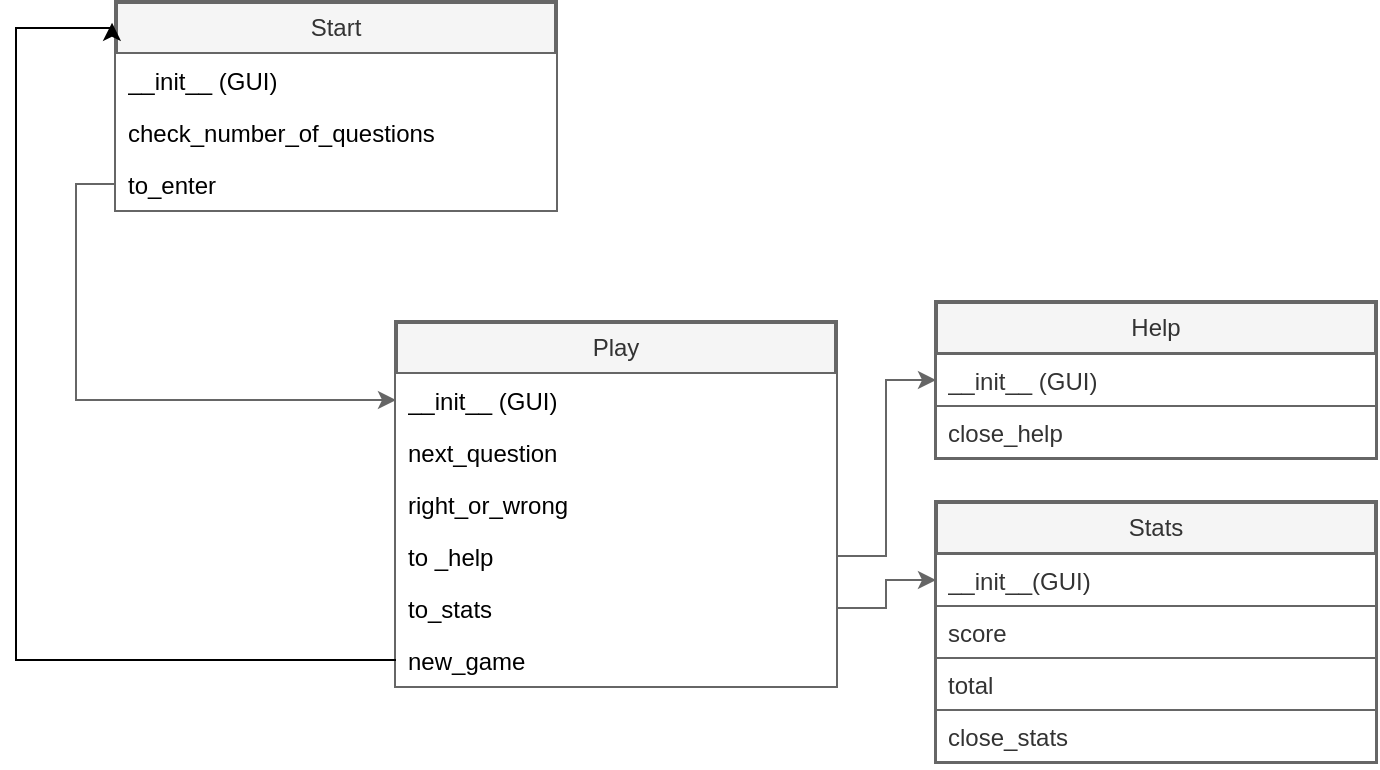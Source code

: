 <mxfile version="22.0.8" type="onedrive" pages="6">
  <diagram id="q4QRCIhPtgPqIYOZLD8e" name="Structure">
    <mxGraphModel grid="0" page="1" gridSize="10" guides="1" tooltips="1" connect="1" arrows="1" fold="1" pageScale="1" pageWidth="850" pageHeight="1100" background="none" math="0" shadow="0">
      <root>
        <mxCell id="0" />
        <mxCell id="1" parent="0" />
        <mxCell id="pxI5KGZHbqPPpn1gUXsG-1" value="Start" style="swimlane;fontStyle=0;childLayout=stackLayout;horizontal=1;startSize=26;horizontalStack=0;resizeParent=1;resizeParentMax=0;resizeLast=0;collapsible=1;marginBottom=0;whiteSpace=wrap;html=1;strokeWidth=2;fillColor=#f5f5f5;fontColor=#333333;strokeColor=#666666;" vertex="1" parent="1">
          <mxGeometry x="90" y="150" width="220" height="104" as="geometry" />
        </mxCell>
        <mxCell id="pxI5KGZHbqPPpn1gUXsG-2" value="__init__ (GUI)" style="text;align=left;verticalAlign=top;spacingLeft=4;spacingRight=4;overflow=hidden;rotatable=0;points=[[0,0.5],[1,0.5]];portConstraint=eastwest;whiteSpace=wrap;html=1;fillColor=default;" vertex="1" parent="pxI5KGZHbqPPpn1gUXsG-1">
          <mxGeometry y="26" width="220" height="26" as="geometry" />
        </mxCell>
        <mxCell id="pxI5KGZHbqPPpn1gUXsG-3" value="check_number_of_questions" style="text;align=left;verticalAlign=top;spacingLeft=4;spacingRight=4;overflow=hidden;rotatable=0;points=[[0,0.5],[1,0.5]];portConstraint=eastwest;whiteSpace=wrap;html=1;fillColor=default;" vertex="1" parent="pxI5KGZHbqPPpn1gUXsG-1">
          <mxGeometry y="52" width="220" height="26" as="geometry" />
        </mxCell>
        <mxCell id="pxI5KGZHbqPPpn1gUXsG-4" value="to_enter" style="text;align=left;verticalAlign=top;spacingLeft=4;spacingRight=4;overflow=hidden;rotatable=0;points=[[0,0.5],[1,0.5]];portConstraint=eastwest;whiteSpace=wrap;html=1;fillColor=default;" vertex="1" parent="pxI5KGZHbqPPpn1gUXsG-1">
          <mxGeometry y="78" width="220" height="26" as="geometry" />
        </mxCell>
        <mxCell id="pxI5KGZHbqPPpn1gUXsG-5" value="Play" style="swimlane;fontStyle=0;childLayout=stackLayout;horizontal=1;startSize=26;horizontalStack=0;resizeParent=1;resizeParentMax=0;resizeLast=0;collapsible=1;marginBottom=0;whiteSpace=wrap;html=1;strokeWidth=2;fillColor=#f5f5f5;fontColor=#333333;strokeColor=#666666;" vertex="1" parent="1">
          <mxGeometry x="230" y="310" width="220" height="182" as="geometry" />
        </mxCell>
        <mxCell id="pxI5KGZHbqPPpn1gUXsG-6" value="__init__ (GUI)" style="text;align=left;verticalAlign=top;spacingLeft=4;spacingRight=4;overflow=hidden;rotatable=0;points=[[0,0.5],[1,0.5]];portConstraint=eastwest;whiteSpace=wrap;html=1;fillColor=#FFFFFF;" vertex="1" parent="pxI5KGZHbqPPpn1gUXsG-5">
          <mxGeometry y="26" width="220" height="26" as="geometry" />
        </mxCell>
        <mxCell id="pxI5KGZHbqPPpn1gUXsG-7" value="next_question" style="text;align=left;verticalAlign=top;spacingLeft=4;spacingRight=4;overflow=hidden;rotatable=0;points=[[0,0.5],[1,0.5]];portConstraint=eastwest;whiteSpace=wrap;html=1;fillColor=#FFFFFF;" vertex="1" parent="pxI5KGZHbqPPpn1gUXsG-5">
          <mxGeometry y="52" width="220" height="26" as="geometry" />
        </mxCell>
        <mxCell id="pxI5KGZHbqPPpn1gUXsG-8" value="right_or_wrong" style="text;align=left;verticalAlign=top;spacingLeft=4;spacingRight=4;overflow=hidden;rotatable=0;points=[[0,0.5],[1,0.5]];portConstraint=eastwest;whiteSpace=wrap;html=1;fillColor=#FFFFFF;" vertex="1" parent="pxI5KGZHbqPPpn1gUXsG-5">
          <mxGeometry y="78" width="220" height="26" as="geometry" />
        </mxCell>
        <mxCell id="pxI5KGZHbqPPpn1gUXsG-22" value="to _help" style="text;align=left;verticalAlign=top;spacingLeft=4;spacingRight=4;overflow=hidden;rotatable=0;points=[[0,0.5],[1,0.5]];portConstraint=eastwest;whiteSpace=wrap;html=1;fillColor=#FFFFFF;" vertex="1" parent="pxI5KGZHbqPPpn1gUXsG-5">
          <mxGeometry y="104" width="220" height="26" as="geometry" />
        </mxCell>
        <mxCell id="pxI5KGZHbqPPpn1gUXsG-23" value="to_stats" style="text;align=left;verticalAlign=top;spacingLeft=4;spacingRight=4;overflow=hidden;rotatable=0;points=[[0,0.5],[1,0.5]];portConstraint=eastwest;whiteSpace=wrap;html=1;fillColor=#FFFFFF;" vertex="1" parent="pxI5KGZHbqPPpn1gUXsG-5">
          <mxGeometry y="130" width="220" height="26" as="geometry" />
        </mxCell>
        <mxCell id="pxI5KGZHbqPPpn1gUXsG-24" value="new_game" style="text;align=left;verticalAlign=top;spacingLeft=4;spacingRight=4;overflow=hidden;rotatable=0;points=[[0,0.5],[1,0.5]];portConstraint=eastwest;whiteSpace=wrap;html=1;fillColor=#FFFFFF;" vertex="1" parent="pxI5KGZHbqPPpn1gUXsG-5">
          <mxGeometry y="156" width="220" height="26" as="geometry" />
        </mxCell>
        <mxCell id="pxI5KGZHbqPPpn1gUXsG-9" value="Help" style="swimlane;fontStyle=0;childLayout=stackLayout;horizontal=1;startSize=26;horizontalStack=0;resizeParent=1;resizeParentMax=0;resizeLast=0;collapsible=1;marginBottom=0;whiteSpace=wrap;html=1;strokeWidth=2;fillColor=#f5f5f5;fontColor=#333333;strokeColor=#666666;" vertex="1" parent="1">
          <mxGeometry x="500" y="300" width="220" height="78" as="geometry" />
        </mxCell>
        <mxCell id="pxI5KGZHbqPPpn1gUXsG-10" value="__init__ (GUI)" style="text;align=left;verticalAlign=top;spacingLeft=4;spacingRight=4;overflow=hidden;rotatable=0;points=[[0,0.5],[1,0.5]];portConstraint=eastwest;whiteSpace=wrap;html=1;fillColor=#FFFFFF;fontColor=#333333;strokeColor=#666666;" vertex="1" parent="pxI5KGZHbqPPpn1gUXsG-9">
          <mxGeometry y="26" width="220" height="26" as="geometry" />
        </mxCell>
        <mxCell id="pxI5KGZHbqPPpn1gUXsG-11" value="close_help" style="text;align=left;verticalAlign=top;spacingLeft=4;spacingRight=4;overflow=hidden;rotatable=0;points=[[0,0.5],[1,0.5]];portConstraint=eastwest;whiteSpace=wrap;html=1;fillColor=#FFFFFF;fontColor=#333333;strokeColor=#666666;" vertex="1" parent="pxI5KGZHbqPPpn1gUXsG-9">
          <mxGeometry y="52" width="220" height="26" as="geometry" />
        </mxCell>
        <mxCell id="pxI5KGZHbqPPpn1gUXsG-13" value="Stats" style="swimlane;fontStyle=0;childLayout=stackLayout;horizontal=1;startSize=26;horizontalStack=0;resizeParent=1;resizeParentMax=0;resizeLast=0;collapsible=1;marginBottom=0;whiteSpace=wrap;html=1;strokeWidth=2;fillColor=#f5f5f5;fontColor=#333333;strokeColor=#666666;" vertex="1" parent="1">
          <mxGeometry x="500" y="400" width="220" height="130" as="geometry" />
        </mxCell>
        <mxCell id="pxI5KGZHbqPPpn1gUXsG-14" value="__init__(GUI)" style="text;align=left;verticalAlign=top;spacingLeft=4;spacingRight=4;overflow=hidden;rotatable=0;points=[[0,0.5],[1,0.5]];portConstraint=eastwest;whiteSpace=wrap;html=1;fillColor=#FFFFFF;fontColor=#333333;strokeColor=#666666;" vertex="1" parent="pxI5KGZHbqPPpn1gUXsG-13">
          <mxGeometry y="26" width="220" height="26" as="geometry" />
        </mxCell>
        <mxCell id="pxI5KGZHbqPPpn1gUXsG-15" value="score" style="text;align=left;verticalAlign=top;spacingLeft=4;spacingRight=4;overflow=hidden;rotatable=0;points=[[0,0.5],[1,0.5]];portConstraint=eastwest;whiteSpace=wrap;html=1;fillColor=#FFFFFF;fontColor=#333333;strokeColor=#666666;" vertex="1" parent="pxI5KGZHbqPPpn1gUXsG-13">
          <mxGeometry y="52" width="220" height="26" as="geometry" />
        </mxCell>
        <mxCell id="pxI5KGZHbqPPpn1gUXsG-16" value="total" style="text;align=left;verticalAlign=top;spacingLeft=4;spacingRight=4;overflow=hidden;rotatable=0;points=[[0,0.5],[1,0.5]];portConstraint=eastwest;whiteSpace=wrap;html=1;fillColor=#FFFFFF;fontColor=#333333;strokeColor=#666666;" vertex="1" parent="pxI5KGZHbqPPpn1gUXsG-13">
          <mxGeometry y="78" width="220" height="26" as="geometry" />
        </mxCell>
        <mxCell id="H3dqRBRQTbvUYtWInlOu-1" value="close_stats" style="text;align=left;verticalAlign=top;spacingLeft=4;spacingRight=4;overflow=hidden;rotatable=0;points=[[0,0.5],[1,0.5]];portConstraint=eastwest;whiteSpace=wrap;html=1;fillColor=#FFFFFF;fontColor=#333333;strokeColor=#666666;" vertex="1" parent="pxI5KGZHbqPPpn1gUXsG-13">
          <mxGeometry y="104" width="220" height="26" as="geometry" />
        </mxCell>
        <mxCell id="H3dqRBRQTbvUYtWInlOu-4" style="edgeStyle=orthogonalEdgeStyle;rounded=0;orthogonalLoop=1;jettySize=auto;html=1;exitX=0;exitY=0.5;exitDx=0;exitDy=0;entryX=0;entryY=0.5;entryDx=0;entryDy=0;fillColor=#f5f5f5;strokeColor=#666666;" edge="1" parent="1" source="pxI5KGZHbqPPpn1gUXsG-4" target="pxI5KGZHbqPPpn1gUXsG-6">
          <mxGeometry relative="1" as="geometry" />
        </mxCell>
        <mxCell id="H3dqRBRQTbvUYtWInlOu-5" style="edgeStyle=orthogonalEdgeStyle;rounded=0;orthogonalLoop=1;jettySize=auto;html=1;exitX=0;exitY=0.5;exitDx=0;exitDy=0;entryX=-0.009;entryY=0.1;entryDx=0;entryDy=0;entryPerimeter=0;" edge="1" parent="1" source="pxI5KGZHbqPPpn1gUXsG-24" target="pxI5KGZHbqPPpn1gUXsG-1">
          <mxGeometry relative="1" as="geometry">
            <Array as="points">
              <mxPoint x="40" y="479" />
              <mxPoint x="40" y="163" />
            </Array>
          </mxGeometry>
        </mxCell>
        <mxCell id="H3dqRBRQTbvUYtWInlOu-6" style="edgeStyle=orthogonalEdgeStyle;rounded=0;orthogonalLoop=1;jettySize=auto;html=1;exitX=1;exitY=0.5;exitDx=0;exitDy=0;entryX=0;entryY=0.5;entryDx=0;entryDy=0;fillColor=#f5f5f5;strokeColor=#666666;" edge="1" parent="1" source="pxI5KGZHbqPPpn1gUXsG-22" target="pxI5KGZHbqPPpn1gUXsG-9">
          <mxGeometry relative="1" as="geometry" />
        </mxCell>
        <mxCell id="H3dqRBRQTbvUYtWInlOu-7" style="edgeStyle=orthogonalEdgeStyle;rounded=0;orthogonalLoop=1;jettySize=auto;html=1;exitX=1;exitY=0.5;exitDx=0;exitDy=0;entryX=0;entryY=0.5;entryDx=0;entryDy=0;fillColor=#f5f5f5;strokeColor=#666666;" edge="1" parent="1" source="pxI5KGZHbqPPpn1gUXsG-23" target="pxI5KGZHbqPPpn1gUXsG-14">
          <mxGeometry relative="1" as="geometry" />
        </mxCell>
      </root>
    </mxGraphModel>
  </diagram>
  <diagram name="Decomposition" id="t9PtFYnISOWZuL5vEATQ">
    <mxGraphModel grid="0" page="1" gridSize="10" guides="1" tooltips="1" connect="1" arrows="1" fold="1" pageScale="1" pageWidth="850" pageHeight="1100" background="#d9ead3ff" math="0" shadow="0">
      <root>
        <mxCell id="0" />
        <mxCell id="1" parent="0" />
        <mxCell id="h9OmLQMeomUQ_xvynFdL-23" value="Decomposition" style="rounded=0;whiteSpace=wrap;html=1;fillColor=#f5f5f5;fontColor=#333333;strokeColor=#666666;" vertex="1" parent="1">
          <mxGeometry x="30" y="70" width="160" height="40" as="geometry" />
        </mxCell>
        <mxCell id="h9OmLQMeomUQ_xvynFdL-26" value="Help" style="rounded=0;whiteSpace=wrap;html=1;fillColor=#B4F0A8;strokeColor=#82b366;" vertex="1" parent="1">
          <mxGeometry x="30" y="230" width="160" height="60" as="geometry" />
        </mxCell>
        <mxCell id="1CYwt3I3EyBduHBtgaiB-10" value="History" style="rounded=0;whiteSpace=wrap;html=1;fillColor=#B4F0A8;strokeColor=#82B366;" vertex="1" parent="1">
          <mxGeometry x="30" y="290" width="160" height="60" as="geometry" />
        </mxCell>
        <mxCell id="xqatI-liylnDu_NLeYKf-1" value="Check the number of rounds" style="rounded=0;whiteSpace=wrap;html=1;fillColor=#B4F0A8;strokeColor=#82b366;" vertex="1" parent="1">
          <mxGeometry x="220" y="170" width="160" height="60" as="geometry" />
        </mxCell>
        <mxCell id="xqatI-liylnDu_NLeYKf-5" value="Start" style="rounded=0;whiteSpace=wrap;html=1;fillColor=#B4F0A8;strokeColor=#82b366;" vertex="1" parent="1">
          <mxGeometry x="30" y="110" width="160" height="60" as="geometry" />
        </mxCell>
        <mxCell id="ZQCfun5yfnWmYZRmgzhl-4" value="Disable history in the beginning" style="rounded=0;whiteSpace=wrap;html=1;fillColor=#B4F0A8;strokeColor=#82b366;" vertex="1" parent="1">
          <mxGeometry x="425" y="530" width="160" height="60" as="geometry" />
        </mxCell>
        <mxCell id="ZQCfun5yfnWmYZRmgzhl-5" value="Create GUI" style="rounded=0;whiteSpace=wrap;html=1;fillColor=#B4F0A8;strokeColor=#82b366;" vertex="1" parent="1">
          <mxGeometry x="220" y="110" width="160" height="60" as="geometry" />
        </mxCell>
        <mxCell id="ZQCfun5yfnWmYZRmgzhl-8" value="Nice to have" style="rounded=0;whiteSpace=wrap;html=1;fillColor=#f5f5f5;fontColor=#333333;strokeColor=#666666;" vertex="1" parent="1">
          <mxGeometry x="640" y="120" width="160" height="40" as="geometry" />
        </mxCell>
        <mxCell id="ZQCfun5yfnWmYZRmgzhl-11" value="Shows the right answer" style="rounded=0;whiteSpace=wrap;html=1;fillColor=#FFCCCC;strokeColor=#b85450;" vertex="1" parent="1">
          <mxGeometry x="640" y="160" width="160" height="60" as="geometry" />
        </mxCell>
        <mxCell id="ZQCfun5yfnWmYZRmgzhl-12" value="The &quot;Next Round&quot; button change to &quot;Play Again&quot;&amp;nbsp;" style="rounded=0;whiteSpace=wrap;html=1;fillColor=#FFCCCC;strokeColor=#b85450;" vertex="1" parent="1">
          <mxGeometry x="640" y="220" width="160" height="60" as="geometry" />
        </mxCell>
        <mxCell id="qjNtScWhAvkuH1CTF3hB-1" value="Start" style="rounded=0;whiteSpace=wrap;html=1;fillColor=#f5f5f5;fontColor=#333333;strokeColor=#666666;" vertex="1" parent="1">
          <mxGeometry x="220" y="70" width="160" height="40" as="geometry" />
        </mxCell>
        <mxCell id="qjNtScWhAvkuH1CTF3hB-2" value="Enter Button" style="rounded=0;whiteSpace=wrap;html=1;fillColor=#B4F0A8;strokeColor=#82b366;" vertex="1" parent="1">
          <mxGeometry x="220" y="230" width="160" height="60" as="geometry" />
        </mxCell>
        <mxCell id="qjNtScWhAvkuH1CTF3hB-3" value="Play" style="rounded=0;whiteSpace=wrap;html=1;fillColor=#B4F0A8;strokeColor=#82b366;" vertex="1" parent="1">
          <mxGeometry x="30" y="170" width="160" height="60" as="geometry" />
        </mxCell>
        <mxCell id="qjNtScWhAvkuH1CTF3hB-16" value="Import country csv&amp;nbsp;" style="rounded=0;whiteSpace=wrap;html=1;fillColor=#B4F0A8;strokeColor=#82b366;" vertex="1" parent="1">
          <mxGeometry x="425" y="170" width="160" height="60" as="geometry" />
        </mxCell>
        <mxCell id="qjNtScWhAvkuH1CTF3hB-19" value="Create GUI" style="rounded=0;whiteSpace=wrap;html=1;fillColor=#B4F0A8;strokeColor=#82b366;" vertex="1" parent="1">
          <mxGeometry x="425" y="110" width="160" height="60" as="geometry" />
        </mxCell>
        <mxCell id="qjNtScWhAvkuH1CTF3hB-20" value="Play" style="rounded=0;whiteSpace=wrap;html=1;fillColor=#f5f5f5;fontColor=#333333;strokeColor=#666666;" vertex="1" parent="1">
          <mxGeometry x="425" y="70" width="160" height="40" as="geometry" />
        </mxCell>
        <mxCell id="qjNtScWhAvkuH1CTF3hB-21" value="Generate choices&amp;nbsp;" style="rounded=0;whiteSpace=wrap;html=1;fillColor=#B4F0A8;strokeColor=#82b366;" vertex="1" parent="1">
          <mxGeometry x="425" y="230" width="160" height="60" as="geometry" />
        </mxCell>
        <mxCell id="qjNtScWhAvkuH1CTF3hB-22" value="Dismiss help" style="rounded=0;whiteSpace=wrap;html=1;fillColor=#B4F0A8;strokeColor=#82b366;" vertex="1" parent="1">
          <mxGeometry x="30" y="490" width="160" height="60" as="geometry" />
        </mxCell>
        <mxCell id="qjNtScWhAvkuH1CTF3hB-25" value="Create GUI" style="rounded=0;whiteSpace=wrap;html=1;fillColor=#B4F0A8;strokeColor=#82b366;" vertex="1" parent="1">
          <mxGeometry x="30" y="430" width="160" height="60" as="geometry" />
        </mxCell>
        <mxCell id="qjNtScWhAvkuH1CTF3hB-26" value="Help" style="rounded=0;whiteSpace=wrap;html=1;fillColor=#f5f5f5;fontColor=#333333;strokeColor=#666666;" vertex="1" parent="1">
          <mxGeometry x="30" y="390" width="160" height="40" as="geometry" />
        </mxCell>
        <mxCell id="bPzCSTktFT-xZ0o5fc-c-1" value="Help" style="rounded=0;whiteSpace=wrap;html=1;fillColor=#B4F0A8;strokeColor=#82b366;" vertex="1" parent="1">
          <mxGeometry x="425" y="590" width="160" height="60" as="geometry" />
        </mxCell>
        <mxCell id="B4TaMokVP2hIUacADpzD-1" value="Show history" style="rounded=0;whiteSpace=wrap;html=1;fillColor=#B4F0A8;strokeColor=#82b366;" vertex="1" parent="1">
          <mxGeometry x="220" y="490" width="160" height="60" as="geometry" />
        </mxCell>
        <mxCell id="B4TaMokVP2hIUacADpzD-2" value="Create GUI" style="rounded=0;whiteSpace=wrap;html=1;fillColor=#B4F0A8;strokeColor=#82b366;" vertex="1" parent="1">
          <mxGeometry x="220" y="430" width="160" height="60" as="geometry" />
        </mxCell>
        <mxCell id="B4TaMokVP2hIUacADpzD-3" value="History" style="rounded=0;whiteSpace=wrap;html=1;fillColor=#f5f5f5;fontColor=#333333;strokeColor=#666666;" vertex="1" parent="1">
          <mxGeometry x="220" y="390" width="160" height="40" as="geometry" />
        </mxCell>
        <mxCell id="B4TaMokVP2hIUacADpzD-5" value="Close history" style="rounded=0;whiteSpace=wrap;html=1;fillColor=#B4F0A8;strokeColor=#82b366;" vertex="1" parent="1">
          <mxGeometry x="220" y="550" width="160" height="60" as="geometry" />
        </mxCell>
        <mxCell id="SeMlGf9tQAbImrWVxII0-1" value="Show if&amp;nbsp; the user is right or wrong" style="rounded=0;whiteSpace=wrap;html=1;fillColor=#B4F0A8;strokeColor=#82b366;" vertex="1" parent="1">
          <mxGeometry x="425" y="290" width="160" height="60" as="geometry" />
        </mxCell>
        <mxCell id="q6YpwVP9hOCw5eyVDrEs-1" value="Next Button" style="rounded=0;whiteSpace=wrap;html=1;fillColor=#B4F0A8;strokeColor=#82b366;" vertex="1" parent="1">
          <mxGeometry x="425" y="350" width="160" height="60" as="geometry" />
        </mxCell>
        <mxCell id="q6YpwVP9hOCw5eyVDrEs-2" value="Display number of right and wrong" style="rounded=0;whiteSpace=wrap;html=1;fillColor=#FFCCCC;strokeColor=#b85450;" vertex="1" parent="1">
          <mxGeometry x="425" y="410" width="160" height="60" as="geometry" />
        </mxCell>
        <mxCell id="q6YpwVP9hOCw5eyVDrEs-3" value="Start Over&amp;nbsp;" style="rounded=0;whiteSpace=wrap;html=1;fillColor=#B4F0A8;strokeColor=#82b366;" vertex="1" parent="1">
          <mxGeometry x="425" y="470" width="160" height="60" as="geometry" />
        </mxCell>
      </root>
    </mxGraphModel>
  </diagram>
  <diagram id="6kn8KZu_y6-ZMeoDdNKb" name="Intro_GUI">
    <mxGraphModel grid="0" page="1" gridSize="13" guides="1" tooltips="1" connect="1" arrows="1" fold="1" pageScale="1" pageWidth="850" pageHeight="1100" background="none" math="0" shadow="0">
      <root>
        <mxCell id="0" />
        <mxCell id="1" parent="0" />
        <mxCell id="6eBi7xlVvxf0CtoHbwyv-10" value="Country Capitals&amp;nbsp;" style="strokeWidth=1;shadow=0;dashed=0;align=center;html=1;shape=mxgraph.mockup.containers.window;align=left;verticalAlign=top;spacingLeft=8;strokeColor2=#008cff;strokeColor3=#c4c4c4;fontColor=#666666;mainText=;fontSize=17;labelBackgroundColor=none;whiteSpace=wrap;" vertex="1" parent="1">
          <mxGeometry x="120" y="100" width="500" height="260" as="geometry" />
        </mxCell>
        <mxCell id="Jrwbon83_9pZJEBusU6J-2" value="&lt;b style=&quot;font-size: 20px;&quot;&gt;Country Capitals&lt;/b&gt;" style="strokeWidth=0;shadow=0;dashed=0;align=center;html=1;shape=mxgraph.mockup.text.textBox;fontColor=#000000;align=left;fontSize=20;spacingLeft=4;spacingTop=-3;whiteSpace=wrap;strokeColor=none;mainText=" vertex="1" parent="1">
          <mxGeometry x="276.25" y="150" width="175" height="30" as="geometry" />
        </mxCell>
        <mxCell id="Jrwbon83_9pZJEBusU6J-4" value="&lt;font style=&quot;font-size: 14px;&quot;&gt;Please enter how many questions you would like to answer and press enter.&amp;nbsp;&lt;/font&gt;" style="strokeWidth=0;shadow=0;dashed=0;align=center;html=1;shape=mxgraph.mockup.text.textBox;fontColor=#666666;align=left;fontSize=14;spacingLeft=4;spacingTop=-3;whiteSpace=wrap;strokeColor=none;mainText=" vertex="1" parent="1">
          <mxGeometry x="127" y="200" width="483" height="20" as="geometry" />
        </mxCell>
        <mxCell id="Jrwbon83_9pZJEBusU6J-5" value="" style="strokeWidth=1;shadow=0;dashed=0;align=center;html=1;shape=mxgraph.mockup.text.textBox;fontColor=#666666;align=left;fontSize=17;spacingLeft=4;spacingTop=-3;whiteSpace=wrap;strokeColor=#666666;mainText=" vertex="1" parent="1">
          <mxGeometry x="170" y="250" width="267.5" height="40" as="geometry" />
        </mxCell>
        <mxCell id="Jrwbon83_9pZJEBusU6J-6" value="&lt;b&gt;&lt;font color=&quot;#cc0000&quot;&gt;Enter a valid number&amp;nbsp;&lt;/font&gt;&lt;/b&gt;" style="strokeWidth=1;shadow=0;dashed=0;align=center;html=1;shape=mxgraph.mockup.text.textBox;fontColor=#666666;align=left;fontSize=17;spacingLeft=4;spacingTop=-3;whiteSpace=wrap;strokeColor=none;mainText=" vertex="1" parent="1">
          <mxGeometry x="280" y="310" width="180" height="30" as="geometry" />
        </mxCell>
        <mxCell id="6eBi7xlVvxf0CtoHbwyv-9" value="" style="endArrow=none;html=1;rounded=0;strokeWidth=2;strokeColor=#CC0000;" edge="1" parent="1">
          <mxGeometry width="50" height="50" relative="1" as="geometry">
            <mxPoint x="89" y="190" as="sourcePoint" />
            <mxPoint x="710.75" y="190" as="targetPoint" />
          </mxGeometry>
        </mxCell>
        <mxCell id="Jrwbon83_9pZJEBusU6J-9" value="" style="endArrow=none;html=1;rounded=0;strokeWidth=2;strokeColor=#CC0000;" edge="1" parent="1">
          <mxGeometry width="50" height="50" relative="1" as="geometry">
            <mxPoint x="93" y="300" as="sourcePoint" />
            <mxPoint x="708.75" y="300" as="targetPoint" />
          </mxGeometry>
        </mxCell>
        <mxCell id="Jrwbon83_9pZJEBusU6J-13" value="Enter" style="strokeWidth=1;shadow=0;dashed=0;align=center;html=1;shape=mxgraph.mockup.buttons.button;strokeColor=#82b366;mainText=;buttonStyle=round;fontSize=17;fontStyle=1;fillColor=#d5e8d4;whiteSpace=wrap;" vertex="1" parent="1">
          <mxGeometry x="450" y="250" width="150" height="40" as="geometry" />
        </mxCell>
        <mxCell id="hCsxsuuSUhahEjatSuYB-1" value="row=0" style="text;html=1;align=center;verticalAlign=middle;whiteSpace=wrap;rounded=0;fillColor=#dae8fc;strokeColor=#6c8ebf;" vertex="1" parent="1">
          <mxGeometry x="630" y="140" width="60" height="30" as="geometry" />
        </mxCell>
        <mxCell id="hCsxsuuSUhahEjatSuYB-2" value="row=1" style="text;html=1;align=center;verticalAlign=middle;whiteSpace=wrap;rounded=0;fillColor=#dae8fc;strokeColor=#6c8ebf;" vertex="1" parent="1">
          <mxGeometry x="630" y="195" width="60" height="30" as="geometry" />
        </mxCell>
        <mxCell id="hCsxsuuSUhahEjatSuYB-3" value="row=2" style="text;html=1;align=center;verticalAlign=middle;whiteSpace=wrap;rounded=0;fillColor=#dae8fc;strokeColor=#6c8ebf;" vertex="1" parent="1">
          <mxGeometry x="640" y="255" width="60" height="30" as="geometry" />
        </mxCell>
        <mxCell id="hCsxsuuSUhahEjatSuYB-4" value="row=3" style="text;html=1;align=center;verticalAlign=middle;whiteSpace=wrap;rounded=0;fillColor=#dae8fc;strokeColor=#6c8ebf;" vertex="1" parent="1">
          <mxGeometry x="640" y="310" width="60" height="30" as="geometry" />
        </mxCell>
        <mxCell id="HUvp2K-qfmELhTM2lUDl-2" value="" style="endArrow=none;html=1;rounded=0;strokeWidth=2;strokeColor=#CC0000;" edge="1" parent="1">
          <mxGeometry width="50" height="50" relative="1" as="geometry">
            <mxPoint x="91" y="229.62" as="sourcePoint" />
            <mxPoint x="712.75" y="229.62" as="targetPoint" />
          </mxGeometry>
        </mxCell>
      </root>
    </mxGraphModel>
  </diagram>
  <diagram id="JxMHJ37UIa8xYuWOtqUi" name="Game_Play_GUI">
    <mxGraphModel grid="0" page="1" gridSize="10" guides="1" tooltips="1" connect="1" arrows="1" fold="1" pageScale="1" pageWidth="850" pageHeight="1100" background="none" math="0" shadow="0">
      <root>
        <mxCell id="0" />
        <mxCell id="1" parent="0" />
        <mxCell id="MjX7jiqp8YWznEHAQ6yd-1" value="Country Capital" style="strokeWidth=1;shadow=0;dashed=0;align=center;html=1;shape=mxgraph.mockup.containers.window;align=left;verticalAlign=top;spacingLeft=8;strokeColor2=#008cff;strokeColor3=#c4c4c4;fontColor=#666666;mainText=;fontSize=17;labelBackgroundColor=none;whiteSpace=wrap;" vertex="1" parent="1">
          <mxGeometry x="50" y="80" width="500" height="350" as="geometry" />
        </mxCell>
        <mxCell id="As9kuIdFyRRuW1Yy7qJs-1" value="Question # of #" style="text;strokeColor=none;fillColor=none;html=1;fontSize=24;fontStyle=1;verticalAlign=middle;align=center;" vertex="1" parent="1">
          <mxGeometry x="50" y="120" width="500" height="40" as="geometry" />
        </mxCell>
        <UserObject label="What is the capital of [Country]?" placeholders="1" name="Variable" id="As9kuIdFyRRuW1Yy7qJs-2">
          <mxCell style="text;html=1;strokeColor=none;fillColor=none;align=center;verticalAlign=middle;whiteSpace=wrap;overflow=hidden;" vertex="1" parent="1">
            <mxGeometry x="50" y="160" width="500" height="40" as="geometry" />
          </mxCell>
        </UserObject>
        <mxCell id="f2P6msl84ZL06AJOFm4w-1" value="Option 1" style="strokeWidth=1;shadow=0;dashed=0;align=center;html=1;shape=mxgraph.mockup.buttons.button;strokeColor=#666666;fontColor=#ffffff;mainText=;buttonStyle=round;fontSize=17;fontStyle=1;fillColor=#008cff;whiteSpace=wrap;" vertex="1" parent="1">
          <mxGeometry x="90" y="210" width="200" height="50" as="geometry" />
        </mxCell>
        <mxCell id="f2P6msl84ZL06AJOFm4w-5" value="Option 4" style="strokeWidth=1;shadow=0;dashed=0;align=center;html=1;shape=mxgraph.mockup.buttons.button;strokeColor=#666666;fontColor=#ffffff;mainText=;buttonStyle=round;fontSize=17;fontStyle=1;fillColor=#008cff;whiteSpace=wrap;" vertex="1" parent="1">
          <mxGeometry x="315" y="270" width="200" height="50" as="geometry" />
        </mxCell>
        <mxCell id="f2P6msl84ZL06AJOFm4w-6" value="Option 3" style="strokeWidth=1;shadow=0;dashed=0;align=center;html=1;shape=mxgraph.mockup.buttons.button;strokeColor=#666666;fontColor=#ffffff;mainText=;buttonStyle=round;fontSize=17;fontStyle=1;fillColor=#008cff;whiteSpace=wrap;" vertex="1" parent="1">
          <mxGeometry x="90" y="270" width="200" height="50" as="geometry" />
        </mxCell>
        <mxCell id="f2P6msl84ZL06AJOFm4w-7" value="&lt;font color=&quot;#ffffff&quot;&gt;Option 2&lt;/font&gt;" style="strokeWidth=1;shadow=0;dashed=0;align=center;html=1;shape=mxgraph.mockup.buttons.button;strokeColor=#666666;mainText=;buttonStyle=round;fontSize=17;fontStyle=1;fillColor=#008CFF;whiteSpace=wrap;" vertex="1" parent="1">
          <mxGeometry x="315" y="210" width="200" height="50" as="geometry" />
        </mxCell>
        <mxCell id="wm2qEO78UqIm0D2Gvc66-6" value="Next Question" style="strokeWidth=1;shadow=0;dashed=0;align=center;html=1;shape=mxgraph.mockup.buttons.button;strokeColor=#10739e;mainText=;buttonStyle=round;fontSize=17;fontStyle=1;fillColor=#b1ddf0;whiteSpace=wrap;" vertex="1" parent="1">
          <mxGeometry x="70" y="340" width="110" height="50" as="geometry" />
        </mxCell>
        <mxCell id="wm2qEO78UqIm0D2Gvc66-13" value="Start Over" style="strokeWidth=1;shadow=0;dashed=0;align=center;html=1;shape=mxgraph.mockup.buttons.button;strokeColor=#ae4132;mainText=;buttonStyle=round;fontSize=17;fontStyle=1;fillColor=#fad9d5;whiteSpace=wrap;" vertex="1" parent="1">
          <mxGeometry x="190" y="340" width="110" height="50" as="geometry" />
        </mxCell>
        <mxCell id="wm2qEO78UqIm0D2Gvc66-14" value="Help" style="strokeWidth=1;shadow=0;dashed=0;align=center;html=1;shape=mxgraph.mockup.buttons.button;strokeColor=#d79b00;mainText=;buttonStyle=round;fontSize=17;fontStyle=1;fillColor=#ffe6cc;whiteSpace=wrap;" vertex="1" parent="1">
          <mxGeometry x="310" y="340" width="110" height="50" as="geometry" />
        </mxCell>
        <mxCell id="wm2qEO78UqIm0D2Gvc66-15" value="Stats" style="strokeWidth=1;shadow=0;dashed=0;align=center;html=1;shape=mxgraph.mockup.buttons.button;strokeColor=#6c8ebf;mainText=;buttonStyle=round;fontSize=17;fontStyle=1;fillColor=#dae8fc;whiteSpace=wrap;" vertex="1" parent="1">
          <mxGeometry x="425" y="340" width="110" height="50" as="geometry" />
        </mxCell>
        <mxCell id="4QSuUahkNUNmPtRlDnH3-1" value="The right option turns green while the wrong answers turns red." style="text;html=1;strokeColor=none;fillColor=none;align=left;verticalAlign=top;whiteSpace=wrap;rounded=0;" vertex="1" parent="1">
          <mxGeometry x="5" y="599" width="220" height="43" as="geometry" />
        </mxCell>
        <mxCell id="JKUaPWv2qrTlthpX7AAI-1" value="Country Capital" style="strokeWidth=1;shadow=0;dashed=0;align=center;html=1;shape=mxgraph.mockup.containers.window;align=left;verticalAlign=top;spacingLeft=8;strokeColor2=#008cff;strokeColor3=#c4c4c4;fontColor=#666666;mainText=;fontSize=17;labelBackgroundColor=none;whiteSpace=wrap;" vertex="1" parent="1">
          <mxGeometry x="240" y="580" width="500" height="350" as="geometry" />
        </mxCell>
        <mxCell id="JKUaPWv2qrTlthpX7AAI-2" value="Question # of #" style="text;strokeColor=none;fillColor=none;html=1;fontSize=24;fontStyle=1;verticalAlign=middle;align=center;" vertex="1" parent="1">
          <mxGeometry x="240" y="620" width="500" height="40" as="geometry" />
        </mxCell>
        <UserObject label="What is the capital of [Country]?" placeholders="1" name="Variable" id="JKUaPWv2qrTlthpX7AAI-3">
          <mxCell style="text;html=1;strokeColor=none;fillColor=none;align=center;verticalAlign=middle;whiteSpace=wrap;overflow=hidden;" vertex="1" parent="1">
            <mxGeometry x="240" y="660" width="500" height="40" as="geometry" />
          </mxCell>
        </UserObject>
        <mxCell id="JKUaPWv2qrTlthpX7AAI-4" value="Option 1" style="strokeWidth=1;shadow=0;dashed=0;align=center;html=1;shape=mxgraph.mockup.buttons.button;mainText=;buttonStyle=round;fontSize=17;fontStyle=1;whiteSpace=wrap;" vertex="1" parent="1">
          <mxGeometry x="280" y="710" width="200" height="50" as="geometry" />
        </mxCell>
        <mxCell id="JKUaPWv2qrTlthpX7AAI-5" value="Option 4" style="strokeWidth=1;shadow=0;dashed=0;align=center;html=1;shape=mxgraph.mockup.buttons.button;mainText=;buttonStyle=round;fontSize=17;fontStyle=1;whiteSpace=wrap;fillColor=#FF0000;" vertex="1" parent="1">
          <mxGeometry x="505" y="770" width="200" height="50" as="geometry" />
        </mxCell>
        <mxCell id="JKUaPWv2qrTlthpX7AAI-6" value="Option 3" style="strokeWidth=1;shadow=0;dashed=0;align=center;html=1;shape=mxgraph.mockup.buttons.button;mainText=;buttonStyle=round;fontSize=17;fontStyle=1;whiteSpace=wrap;" vertex="1" parent="1">
          <mxGeometry x="280" y="770" width="200" height="50" as="geometry" />
        </mxCell>
        <mxCell id="JKUaPWv2qrTlthpX7AAI-7" value="Option 2" style="strokeWidth=1;shadow=0;dashed=0;align=center;html=1;shape=mxgraph.mockup.buttons.button;mainText=;buttonStyle=round;fontSize=17;fontStyle=1;whiteSpace=wrap;" vertex="1" parent="1">
          <mxGeometry x="505" y="710" width="200" height="50" as="geometry" />
        </mxCell>
        <mxCell id="JKUaPWv2qrTlthpX7AAI-8" value="Next Question" style="strokeWidth=1;shadow=0;dashed=0;align=center;html=1;shape=mxgraph.mockup.buttons.button;strokeColor=#10739e;mainText=;buttonStyle=round;fontSize=17;fontStyle=1;fillColor=#b1ddf0;whiteSpace=wrap;" vertex="1" parent="1">
          <mxGeometry x="260" y="840" width="110" height="50" as="geometry" />
        </mxCell>
        <mxCell id="JKUaPWv2qrTlthpX7AAI-9" value="Start Over" style="strokeWidth=1;shadow=0;dashed=0;align=center;html=1;shape=mxgraph.mockup.buttons.button;strokeColor=#ae4132;mainText=;buttonStyle=round;fontSize=17;fontStyle=1;fillColor=#fad9d5;whiteSpace=wrap;" vertex="1" parent="1">
          <mxGeometry x="380" y="840" width="110" height="50" as="geometry" />
        </mxCell>
        <mxCell id="JKUaPWv2qrTlthpX7AAI-10" value="Help" style="strokeWidth=1;shadow=0;dashed=0;align=center;html=1;shape=mxgraph.mockup.buttons.button;strokeColor=#d79b00;mainText=;buttonStyle=round;fontSize=17;fontStyle=1;fillColor=#ffe6cc;whiteSpace=wrap;" vertex="1" parent="1">
          <mxGeometry x="500" y="840" width="110" height="50" as="geometry" />
        </mxCell>
        <mxCell id="JKUaPWv2qrTlthpX7AAI-11" value="Stats" style="strokeWidth=1;shadow=0;dashed=0;align=center;html=1;shape=mxgraph.mockup.buttons.button;strokeColor=#6c8ebf;mainText=;buttonStyle=round;fontSize=17;fontStyle=1;fillColor=#dae8fc;whiteSpace=wrap;" vertex="1" parent="1">
          <mxGeometry x="615" y="840" width="110" height="50" as="geometry" />
        </mxCell>
        <mxCell id="C7pn-Whf5OJO-GKli3ls-1" value="row=0" style="text;html=1;strokeColor=#b85450;fillColor=#f8cecc;align=center;verticalAlign=middle;whiteSpace=wrap;rounded=0;" vertex="1" parent="1">
          <mxGeometry x="535" y="125" width="60" height="30" as="geometry" />
        </mxCell>
        <mxCell id="C7pn-Whf5OJO-GKli3ls-2" value="" style="endArrow=none;html=1;rounded=0;fillColor=#f8cecc;strokeColor=#b85450;strokeWidth=2;" edge="1" parent="1">
          <mxGeometry width="50" height="50" relative="1" as="geometry">
            <mxPoint x="30" y="160" as="sourcePoint" />
            <mxPoint x="600" y="160" as="targetPoint" />
            <Array as="points">
              <mxPoint x="110" y="160" />
            </Array>
          </mxGeometry>
        </mxCell>
        <mxCell id="C7pn-Whf5OJO-GKli3ls-3" value="" style="endArrow=none;html=1;rounded=0;fillColor=#f8cecc;strokeColor=#b85450;strokeWidth=2;" edge="1" parent="1">
          <mxGeometry width="50" height="50" relative="1" as="geometry">
            <mxPoint x="30" y="200" as="sourcePoint" />
            <mxPoint x="600" y="200" as="targetPoint" />
            <Array as="points">
              <mxPoint x="110" y="200" />
            </Array>
          </mxGeometry>
        </mxCell>
        <mxCell id="C7pn-Whf5OJO-GKli3ls-4" value="" style="endArrow=none;html=1;rounded=0;fillColor=#f8cecc;strokeColor=#b85450;strokeWidth=2;" edge="1" parent="1">
          <mxGeometry width="50" height="50" relative="1" as="geometry">
            <mxPoint x="30" y="330" as="sourcePoint" />
            <mxPoint x="600" y="330" as="targetPoint" />
            <Array as="points">
              <mxPoint x="110" y="330" />
            </Array>
          </mxGeometry>
        </mxCell>
        <mxCell id="C7pn-Whf5OJO-GKli3ls-5" value="row=1" style="text;html=1;strokeColor=#b85450;fillColor=#f8cecc;align=center;verticalAlign=middle;whiteSpace=wrap;rounded=0;" vertex="1" parent="1">
          <mxGeometry x="535" y="165" width="60" height="30" as="geometry" />
        </mxCell>
        <mxCell id="C7pn-Whf5OJO-GKli3ls-6" value="row=2" style="text;html=1;strokeColor=#b85450;fillColor=#f8cecc;align=center;verticalAlign=middle;whiteSpace=wrap;rounded=0;" vertex="1" parent="1">
          <mxGeometry x="580" y="250" width="60" height="30" as="geometry" />
        </mxCell>
        <mxCell id="C7pn-Whf5OJO-GKli3ls-7" value="row=3" style="text;html=1;strokeColor=#b85450;fillColor=#f8cecc;align=center;verticalAlign=middle;whiteSpace=wrap;rounded=0;" vertex="1" parent="1">
          <mxGeometry x="560" y="340" width="60" height="30" as="geometry" />
        </mxCell>
        <mxCell id="C7pn-Whf5OJO-GKli3ls-8" value="row 0, col 0" style="text;html=1;strokeColor=#56517e;fillColor=#d0cee2;align=center;verticalAlign=middle;whiteSpace=wrap;rounded=0;" vertex="1" parent="1">
          <mxGeometry x="40" y="210" width="80" height="30" as="geometry" />
        </mxCell>
        <mxCell id="C7pn-Whf5OJO-GKli3ls-10" value="row 1, col 0" style="text;html=1;strokeColor=#56517e;fillColor=#d0cee2;align=center;verticalAlign=middle;whiteSpace=wrap;rounded=0;" vertex="1" parent="1">
          <mxGeometry x="30" y="290" width="80" height="30" as="geometry" />
        </mxCell>
        <mxCell id="C7pn-Whf5OJO-GKli3ls-11" value="row 0, col 1" style="text;html=1;strokeColor=#56517e;fillColor=#d0cee2;align=center;verticalAlign=middle;whiteSpace=wrap;rounded=0;" vertex="1" parent="1">
          <mxGeometry x="485" y="210" width="80" height="30" as="geometry" />
        </mxCell>
        <mxCell id="C7pn-Whf5OJO-GKli3ls-12" value="row 1, col 1" style="text;html=1;strokeColor=#56517e;fillColor=#d0cee2;align=center;verticalAlign=middle;whiteSpace=wrap;rounded=0;" vertex="1" parent="1">
          <mxGeometry x="500" y="290" width="80" height="30" as="geometry" />
        </mxCell>
        <mxCell id="C7pn-Whf5OJO-GKli3ls-17" style="edgeStyle=orthogonalEdgeStyle;rounded=0;orthogonalLoop=1;jettySize=auto;html=1;" edge="1" parent="1" source="C7pn-Whf5OJO-GKli3ls-13" target="wm2qEO78UqIm0D2Gvc66-6">
          <mxGeometry relative="1" as="geometry" />
        </mxCell>
        <mxCell id="C7pn-Whf5OJO-GKli3ls-13" value="row 0, col 0" style="text;html=1;strokeColor=#23445d;fillColor=#bac8d3;align=center;verticalAlign=middle;whiteSpace=wrap;rounded=0;" vertex="1" parent="1">
          <mxGeometry x="85" y="460" width="80" height="30" as="geometry" />
        </mxCell>
        <mxCell id="C7pn-Whf5OJO-GKli3ls-18" style="edgeStyle=orthogonalEdgeStyle;rounded=0;orthogonalLoop=1;jettySize=auto;html=1;" edge="1" parent="1" source="C7pn-Whf5OJO-GKli3ls-14" target="wm2qEO78UqIm0D2Gvc66-13">
          <mxGeometry relative="1" as="geometry" />
        </mxCell>
        <mxCell id="C7pn-Whf5OJO-GKli3ls-14" value="row 0, col 1" style="text;html=1;strokeColor=#23445d;fillColor=#bac8d3;align=center;verticalAlign=middle;whiteSpace=wrap;rounded=0;" vertex="1" parent="1">
          <mxGeometry x="205" y="460" width="80" height="30" as="geometry" />
        </mxCell>
        <mxCell id="C7pn-Whf5OJO-GKli3ls-19" style="edgeStyle=orthogonalEdgeStyle;rounded=0;orthogonalLoop=1;jettySize=auto;html=1;" edge="1" parent="1" source="C7pn-Whf5OJO-GKli3ls-15" target="wm2qEO78UqIm0D2Gvc66-14">
          <mxGeometry relative="1" as="geometry" />
        </mxCell>
        <mxCell id="C7pn-Whf5OJO-GKli3ls-15" value="row 0, col 2" style="text;html=1;strokeColor=#23445d;fillColor=#bac8d3;align=center;verticalAlign=middle;whiteSpace=wrap;rounded=0;" vertex="1" parent="1">
          <mxGeometry x="325" y="460" width="80" height="30" as="geometry" />
        </mxCell>
        <mxCell id="C7pn-Whf5OJO-GKli3ls-20" style="edgeStyle=orthogonalEdgeStyle;rounded=0;orthogonalLoop=1;jettySize=auto;html=1;" edge="1" parent="1" source="C7pn-Whf5OJO-GKli3ls-16" target="wm2qEO78UqIm0D2Gvc66-15">
          <mxGeometry relative="1" as="geometry" />
        </mxCell>
        <mxCell id="C7pn-Whf5OJO-GKli3ls-16" value="row 0, col 3" style="text;html=1;strokeColor=#23445d;fillColor=#bac8d3;align=center;verticalAlign=middle;whiteSpace=wrap;rounded=0;" vertex="1" parent="1">
          <mxGeometry x="440" y="460" width="80" height="30" as="geometry" />
        </mxCell>
      </root>
    </mxGraphModel>
  </diagram>
  <diagram id="L323twr7PWqt8KpbR16A" name="Help_GUI">
    <mxGraphModel grid="0" page="1" gridSize="10" guides="1" tooltips="1" connect="1" arrows="1" fold="1" pageScale="1" pageWidth="850" pageHeight="1100" background="#ffffff" math="0" shadow="0">
      <root>
        <mxCell id="0" />
        <mxCell id="1" parent="0" />
        <mxCell id="ri-sC5ETxMSTIwehdFHm-1" value="Help" style="strokeWidth=1;shadow=0;dashed=0;align=center;html=1;shape=mxgraph.mockup.containers.window;align=left;verticalAlign=top;spacingLeft=8;strokeColor2=#008cff;strokeColor3=#c4c4c4;mainText=;fontSize=17;labelBackgroundColor=none;whiteSpace=wrap;fillColor=#ffe6cc;strokeColor=#d79b00;" vertex="1" parent="1">
          <mxGeometry x="60" y="150" width="550" height="300" as="geometry" />
        </mxCell>
        <mxCell id="5vrioHubjXXBVcZhdnHH-1" value="&lt;h1&gt;Help / Hints&lt;/h1&gt;&lt;div&gt;&lt;br&gt;&lt;/div&gt;&lt;div&gt;You&#39;ll be presented with a series of questions about different countries. Read the questions carefully and select the capital that you think is correct. Once you&#39;ve made a selection, you cannot change it. After selecting your answer it will show if it is right or wrong.&amp;nbsp;&lt;br&gt;&lt;/div&gt;&lt;div&gt;&lt;br&gt;&lt;/div&gt;&lt;div&gt;Good luck and enjoy the quiz!&lt;/div&gt;" style="text;html=1;strokeColor=none;fillColor=none;spacing=5;spacingTop=-20;whiteSpace=wrap;overflow=hidden;rounded=0;" vertex="1" parent="1">
          <mxGeometry x="100" y="190" width="480" height="230" as="geometry" />
        </mxCell>
        <mxCell id="AO1snYGXSW6TSe3muagg-1" value="&lt;font color=&quot;#000000&quot;&gt;Dismiss&lt;/font&gt;" style="strokeWidth=1;shadow=0;dashed=0;align=center;html=1;shape=mxgraph.mockup.buttons.button;strokeColor=#666666;fontColor=#ffffff;mainText=;buttonStyle=round;fontSize=17;fontStyle=1;fillColor=default;whiteSpace=wrap;" vertex="1" parent="1">
          <mxGeometry x="265" y="380" width="150" height="50" as="geometry" />
        </mxCell>
        <mxCell id="wslEjWOPmthnarbrNnUo-1" value="" style="endArrow=none;html=1;rounded=0;fillColor=#f8cecc;strokeColor=#b85450;strokeWidth=2;" edge="1" parent="1">
          <mxGeometry width="50" height="50" relative="1" as="geometry">
            <mxPoint x="20" y="240" as="sourcePoint" />
            <mxPoint x="670" y="240" as="targetPoint" />
          </mxGeometry>
        </mxCell>
        <mxCell id="wslEjWOPmthnarbrNnUo-2" value="" style="endArrow=none;html=1;rounded=0;fillColor=#f8cecc;strokeColor=#b85450;strokeWidth=2;" edge="1" parent="1">
          <mxGeometry width="50" height="50" relative="1" as="geometry">
            <mxPoint x="15" y="360" as="sourcePoint" />
            <mxPoint x="665" y="360" as="targetPoint" />
          </mxGeometry>
        </mxCell>
        <mxCell id="wslEjWOPmthnarbrNnUo-3" value="row=0" style="text;html=1;strokeColor=#b85450;fillColor=#f8cecc;align=center;verticalAlign=middle;whiteSpace=wrap;rounded=0;" vertex="1" parent="1">
          <mxGeometry x="630" y="180" width="60" height="30" as="geometry" />
        </mxCell>
        <mxCell id="wslEjWOPmthnarbrNnUo-4" value="row=1" style="text;html=1;strokeColor=#b85450;fillColor=#f8cecc;align=center;verticalAlign=middle;whiteSpace=wrap;rounded=0;" vertex="1" parent="1">
          <mxGeometry x="630" y="270" width="60" height="30" as="geometry" />
        </mxCell>
        <mxCell id="wslEjWOPmthnarbrNnUo-5" value="row=2" style="text;html=1;strokeColor=#b85450;fillColor=#f8cecc;align=center;verticalAlign=middle;whiteSpace=wrap;rounded=0;" vertex="1" parent="1">
          <mxGeometry x="630" y="380" width="60" height="30" as="geometry" />
        </mxCell>
      </root>
    </mxGraphModel>
  </diagram>
  <diagram id="MThgo0svd4fSLehe99at" name="Stats_GUI">
    <mxGraphModel grid="0" page="1" gridSize="10" guides="1" tooltips="1" connect="1" arrows="1" fold="1" pageScale="1" pageWidth="850" pageHeight="1100" background="none" math="0" shadow="0">
      <root>
        <mxCell id="0" />
        <mxCell id="1" parent="0" />
        <mxCell id="xqo9CidqjdddFcvLDN4E-1" value="History" style="strokeWidth=1;shadow=0;dashed=0;align=center;html=1;shape=mxgraph.mockup.containers.window;align=left;verticalAlign=top;spacingLeft=8;strokeColor2=#008cff;strokeColor3=#c4c4c4;mainText=;fontSize=17;labelBackgroundColor=none;whiteSpace=wrap;" vertex="1" parent="1">
          <mxGeometry x="150" y="190" width="550" height="410" as="geometry" />
        </mxCell>
        <mxCell id="wfxOe4uRmPufKyGhm1Sa-1" value="&lt;h1&gt;History&lt;/h1&gt;&lt;div&gt;&lt;br&gt;&lt;/div&gt;" style="text;html=1;strokeColor=none;fillColor=none;spacing=5;spacingTop=-20;whiteSpace=wrap;overflow=hidden;rounded=0;" vertex="1" parent="1">
          <mxGeometry x="200" y="240" width="420" height="240" as="geometry" />
        </mxCell>
        <mxCell id="Bc47jIdNuvXA7r9VbpnC-22" value="&lt;font&gt;Dismiss&lt;/font&gt;" style="strokeWidth=1;shadow=0;dashed=0;align=center;html=1;shape=mxgraph.mockup.buttons.button;strokeColor=#001DBC;mainText=;buttonStyle=round;fontSize=17;fontStyle=1;fillColor=#2644A6;whiteSpace=wrap;fontColor=#ffffff;" vertex="1" parent="1">
          <mxGeometry x="335" y="540" width="150" height="50" as="geometry" />
        </mxCell>
        <mxCell id="Oooqn8cCuiEjyvR72_Zy-4" value="" style="shape=table;html=1;whiteSpace=wrap;startSize=0;container=1;collapsible=0;childLayout=tableLayout;strokeWidth=2;fillColor=#f5f5f5;strokeColor=#666666;fontColor=#333333;" vertex="1" parent="1">
          <mxGeometry x="250" y="330" width="320" height="186.5" as="geometry" />
        </mxCell>
        <mxCell id="Oooqn8cCuiEjyvR72_Zy-5" value="" style="shape=tableRow;horizontal=0;startSize=0;swimlaneHead=0;swimlaneBody=0;top=0;left=0;bottom=0;right=0;collapsible=0;dropTarget=0;fillColor=none;points=[[0,0.5],[1,0.5]];portConstraint=eastwest;" vertex="1" parent="Oooqn8cCuiEjyvR72_Zy-4">
          <mxGeometry width="320" height="31" as="geometry" />
        </mxCell>
        <mxCell id="Oooqn8cCuiEjyvR72_Zy-6" value="Country" style="shape=partialRectangle;html=1;whiteSpace=wrap;connectable=0;fillColor=none;top=0;left=0;bottom=0;right=0;overflow=hidden;fontStyle=1" vertex="1" parent="Oooqn8cCuiEjyvR72_Zy-5">
          <mxGeometry width="160" height="31" as="geometry">
            <mxRectangle width="160" height="31" as="alternateBounds" />
          </mxGeometry>
        </mxCell>
        <mxCell id="Oooqn8cCuiEjyvR72_Zy-7" value="Answer" style="shape=partialRectangle;html=1;whiteSpace=wrap;connectable=0;fillColor=none;top=0;left=0;bottom=0;right=0;overflow=hidden;fontStyle=1" vertex="1" parent="Oooqn8cCuiEjyvR72_Zy-5">
          <mxGeometry x="160" width="160" height="31" as="geometry">
            <mxRectangle width="160" height="31" as="alternateBounds" />
          </mxGeometry>
        </mxCell>
        <mxCell id="Oooqn8cCuiEjyvR72_Zy-8" value="" style="shape=tableRow;horizontal=0;startSize=0;swimlaneHead=0;swimlaneBody=0;top=0;left=0;bottom=0;right=0;collapsible=0;dropTarget=0;fillColor=none;points=[[0,0.5],[1,0.5]];portConstraint=eastwest;" vertex="1" parent="Oooqn8cCuiEjyvR72_Zy-4">
          <mxGeometry y="31" width="320" height="38" as="geometry" />
        </mxCell>
        <mxCell id="Oooqn8cCuiEjyvR72_Zy-9" value="[Name of country]" style="shape=partialRectangle;html=1;whiteSpace=wrap;connectable=0;fillColor=none;top=0;left=0;bottom=0;right=0;overflow=hidden;" vertex="1" parent="Oooqn8cCuiEjyvR72_Zy-8">
          <mxGeometry width="160" height="38" as="geometry">
            <mxRectangle width="160" height="38" as="alternateBounds" />
          </mxGeometry>
        </mxCell>
        <mxCell id="Oooqn8cCuiEjyvR72_Zy-10" value="[Players Answer]" style="shape=partialRectangle;html=1;whiteSpace=wrap;connectable=0;fillColor=none;top=0;left=0;bottom=0;right=0;overflow=hidden;" vertex="1" parent="Oooqn8cCuiEjyvR72_Zy-8">
          <mxGeometry x="160" width="160" height="38" as="geometry">
            <mxRectangle width="160" height="38" as="alternateBounds" />
          </mxGeometry>
        </mxCell>
        <mxCell id="Oooqn8cCuiEjyvR72_Zy-11" value="" style="shape=tableRow;horizontal=0;startSize=0;swimlaneHead=0;swimlaneBody=0;top=0;left=0;bottom=0;right=0;collapsible=0;dropTarget=0;fillColor=none;points=[[0,0.5],[1,0.5]];portConstraint=eastwest;" vertex="1" parent="Oooqn8cCuiEjyvR72_Zy-4">
          <mxGeometry y="69" width="320" height="39" as="geometry" />
        </mxCell>
        <mxCell id="Oooqn8cCuiEjyvR72_Zy-12" value="[Name of country]" style="shape=partialRectangle;html=1;whiteSpace=wrap;connectable=0;fillColor=none;top=0;left=0;bottom=0;right=0;overflow=hidden;" vertex="1" parent="Oooqn8cCuiEjyvR72_Zy-11">
          <mxGeometry width="160" height="39" as="geometry">
            <mxRectangle width="160" height="39" as="alternateBounds" />
          </mxGeometry>
        </mxCell>
        <mxCell id="Oooqn8cCuiEjyvR72_Zy-13" value="[Players Answer]" style="shape=partialRectangle;html=1;whiteSpace=wrap;connectable=0;fillColor=none;top=0;left=0;bottom=0;right=0;overflow=hidden;" vertex="1" parent="Oooqn8cCuiEjyvR72_Zy-11">
          <mxGeometry x="160" width="160" height="39" as="geometry">
            <mxRectangle width="160" height="39" as="alternateBounds" />
          </mxGeometry>
        </mxCell>
        <mxCell id="Oooqn8cCuiEjyvR72_Zy-14" value="" style="shape=tableRow;horizontal=0;startSize=0;swimlaneHead=0;swimlaneBody=0;top=0;left=0;bottom=0;right=0;collapsible=0;dropTarget=0;fillColor=none;points=[[0,0.5],[1,0.5]];portConstraint=eastwest;" vertex="1" parent="Oooqn8cCuiEjyvR72_Zy-4">
          <mxGeometry y="108" width="320" height="39" as="geometry" />
        </mxCell>
        <mxCell id="Oooqn8cCuiEjyvR72_Zy-15" value="[Name of country]" style="shape=partialRectangle;html=1;whiteSpace=wrap;connectable=0;fillColor=none;top=0;left=0;bottom=0;right=0;overflow=hidden;" vertex="1" parent="Oooqn8cCuiEjyvR72_Zy-14">
          <mxGeometry width="160" height="39" as="geometry">
            <mxRectangle width="160" height="39" as="alternateBounds" />
          </mxGeometry>
        </mxCell>
        <mxCell id="Oooqn8cCuiEjyvR72_Zy-16" value="[Players Answer]" style="shape=partialRectangle;html=1;whiteSpace=wrap;connectable=0;fillColor=none;top=0;left=0;bottom=0;right=0;overflow=hidden;" vertex="1" parent="Oooqn8cCuiEjyvR72_Zy-14">
          <mxGeometry x="160" width="160" height="39" as="geometry">
            <mxRectangle width="160" height="39" as="alternateBounds" />
          </mxGeometry>
        </mxCell>
        <mxCell id="Oooqn8cCuiEjyvR72_Zy-17" value="" style="shape=tableRow;horizontal=0;startSize=0;swimlaneHead=0;swimlaneBody=0;top=0;left=0;bottom=0;right=0;collapsible=0;dropTarget=0;fillColor=none;points=[[0,0.5],[1,0.5]];portConstraint=eastwest;" vertex="1" parent="Oooqn8cCuiEjyvR72_Zy-4">
          <mxGeometry y="147" width="320" height="40" as="geometry" />
        </mxCell>
        <mxCell id="Oooqn8cCuiEjyvR72_Zy-18" value="[Name of country]" style="shape=partialRectangle;html=1;whiteSpace=wrap;connectable=0;fillColor=none;top=0;left=0;bottom=0;right=0;overflow=hidden;" vertex="1" parent="Oooqn8cCuiEjyvR72_Zy-17">
          <mxGeometry width="160" height="40" as="geometry">
            <mxRectangle width="160" height="40" as="alternateBounds" />
          </mxGeometry>
        </mxCell>
        <mxCell id="Oooqn8cCuiEjyvR72_Zy-19" value="[Players Answer]" style="shape=partialRectangle;html=1;whiteSpace=wrap;connectable=0;fillColor=none;top=0;left=0;bottom=0;right=0;overflow=hidden;" vertex="1" parent="Oooqn8cCuiEjyvR72_Zy-17">
          <mxGeometry x="160" width="160" height="40" as="geometry">
            <mxRectangle width="160" height="40" as="alternateBounds" />
          </mxGeometry>
        </mxCell>
        <mxCell id="LKOMUnOI3ItIYzAT5isA-1" value="the answer column turns green if the users answer is right and it turns red if the users answer is wrong" style="text;html=1;strokeColor=none;fillColor=none;align=left;verticalAlign=middle;whiteSpace=wrap;rounded=0;" vertex="1" parent="1">
          <mxGeometry x="460" y="600" width="320" height="50" as="geometry" />
        </mxCell>
        <mxCell id="hg6CSxrZy25uPZy9cs0e-1" value="" style="endArrow=none;html=1;rounded=0;fillColor=#f8cecc;strokeColor=#b85450;strokeWidth=2;" edge="1" parent="1">
          <mxGeometry width="50" height="50" relative="1" as="geometry">
            <mxPoint x="115" y="320" as="sourcePoint" />
            <mxPoint x="735" y="320" as="targetPoint" />
          </mxGeometry>
        </mxCell>
        <mxCell id="hg6CSxrZy25uPZy9cs0e-2" value="" style="endArrow=none;html=1;rounded=0;fillColor=#f8cecc;strokeColor=#b85450;strokeWidth=2;" edge="1" parent="1">
          <mxGeometry width="50" height="50" relative="1" as="geometry">
            <mxPoint x="115" y="530" as="sourcePoint" />
            <mxPoint x="735" y="530" as="targetPoint" />
          </mxGeometry>
        </mxCell>
        <mxCell id="hg6CSxrZy25uPZy9cs0e-3" value="row=0" style="text;html=1;strokeColor=#b85450;fillColor=#f8cecc;align=center;verticalAlign=middle;whiteSpace=wrap;rounded=0;" vertex="1" parent="1">
          <mxGeometry x="710" y="230" width="60" height="30" as="geometry" />
        </mxCell>
        <mxCell id="hg6CSxrZy25uPZy9cs0e-5" value="row=1" style="text;html=1;strokeColor=#b85450;fillColor=#f8cecc;align=center;verticalAlign=middle;whiteSpace=wrap;rounded=0;" vertex="1" parent="1">
          <mxGeometry x="710" y="340" width="60" height="30" as="geometry" />
        </mxCell>
        <mxCell id="hg6CSxrZy25uPZy9cs0e-6" value="row=2" style="text;html=1;strokeColor=#b85450;fillColor=#f8cecc;align=center;verticalAlign=middle;whiteSpace=wrap;rounded=0;" vertex="1" parent="1">
          <mxGeometry x="720" y="550" width="60" height="30" as="geometry" />
        </mxCell>
      </root>
    </mxGraphModel>
  </diagram>
</mxfile>
